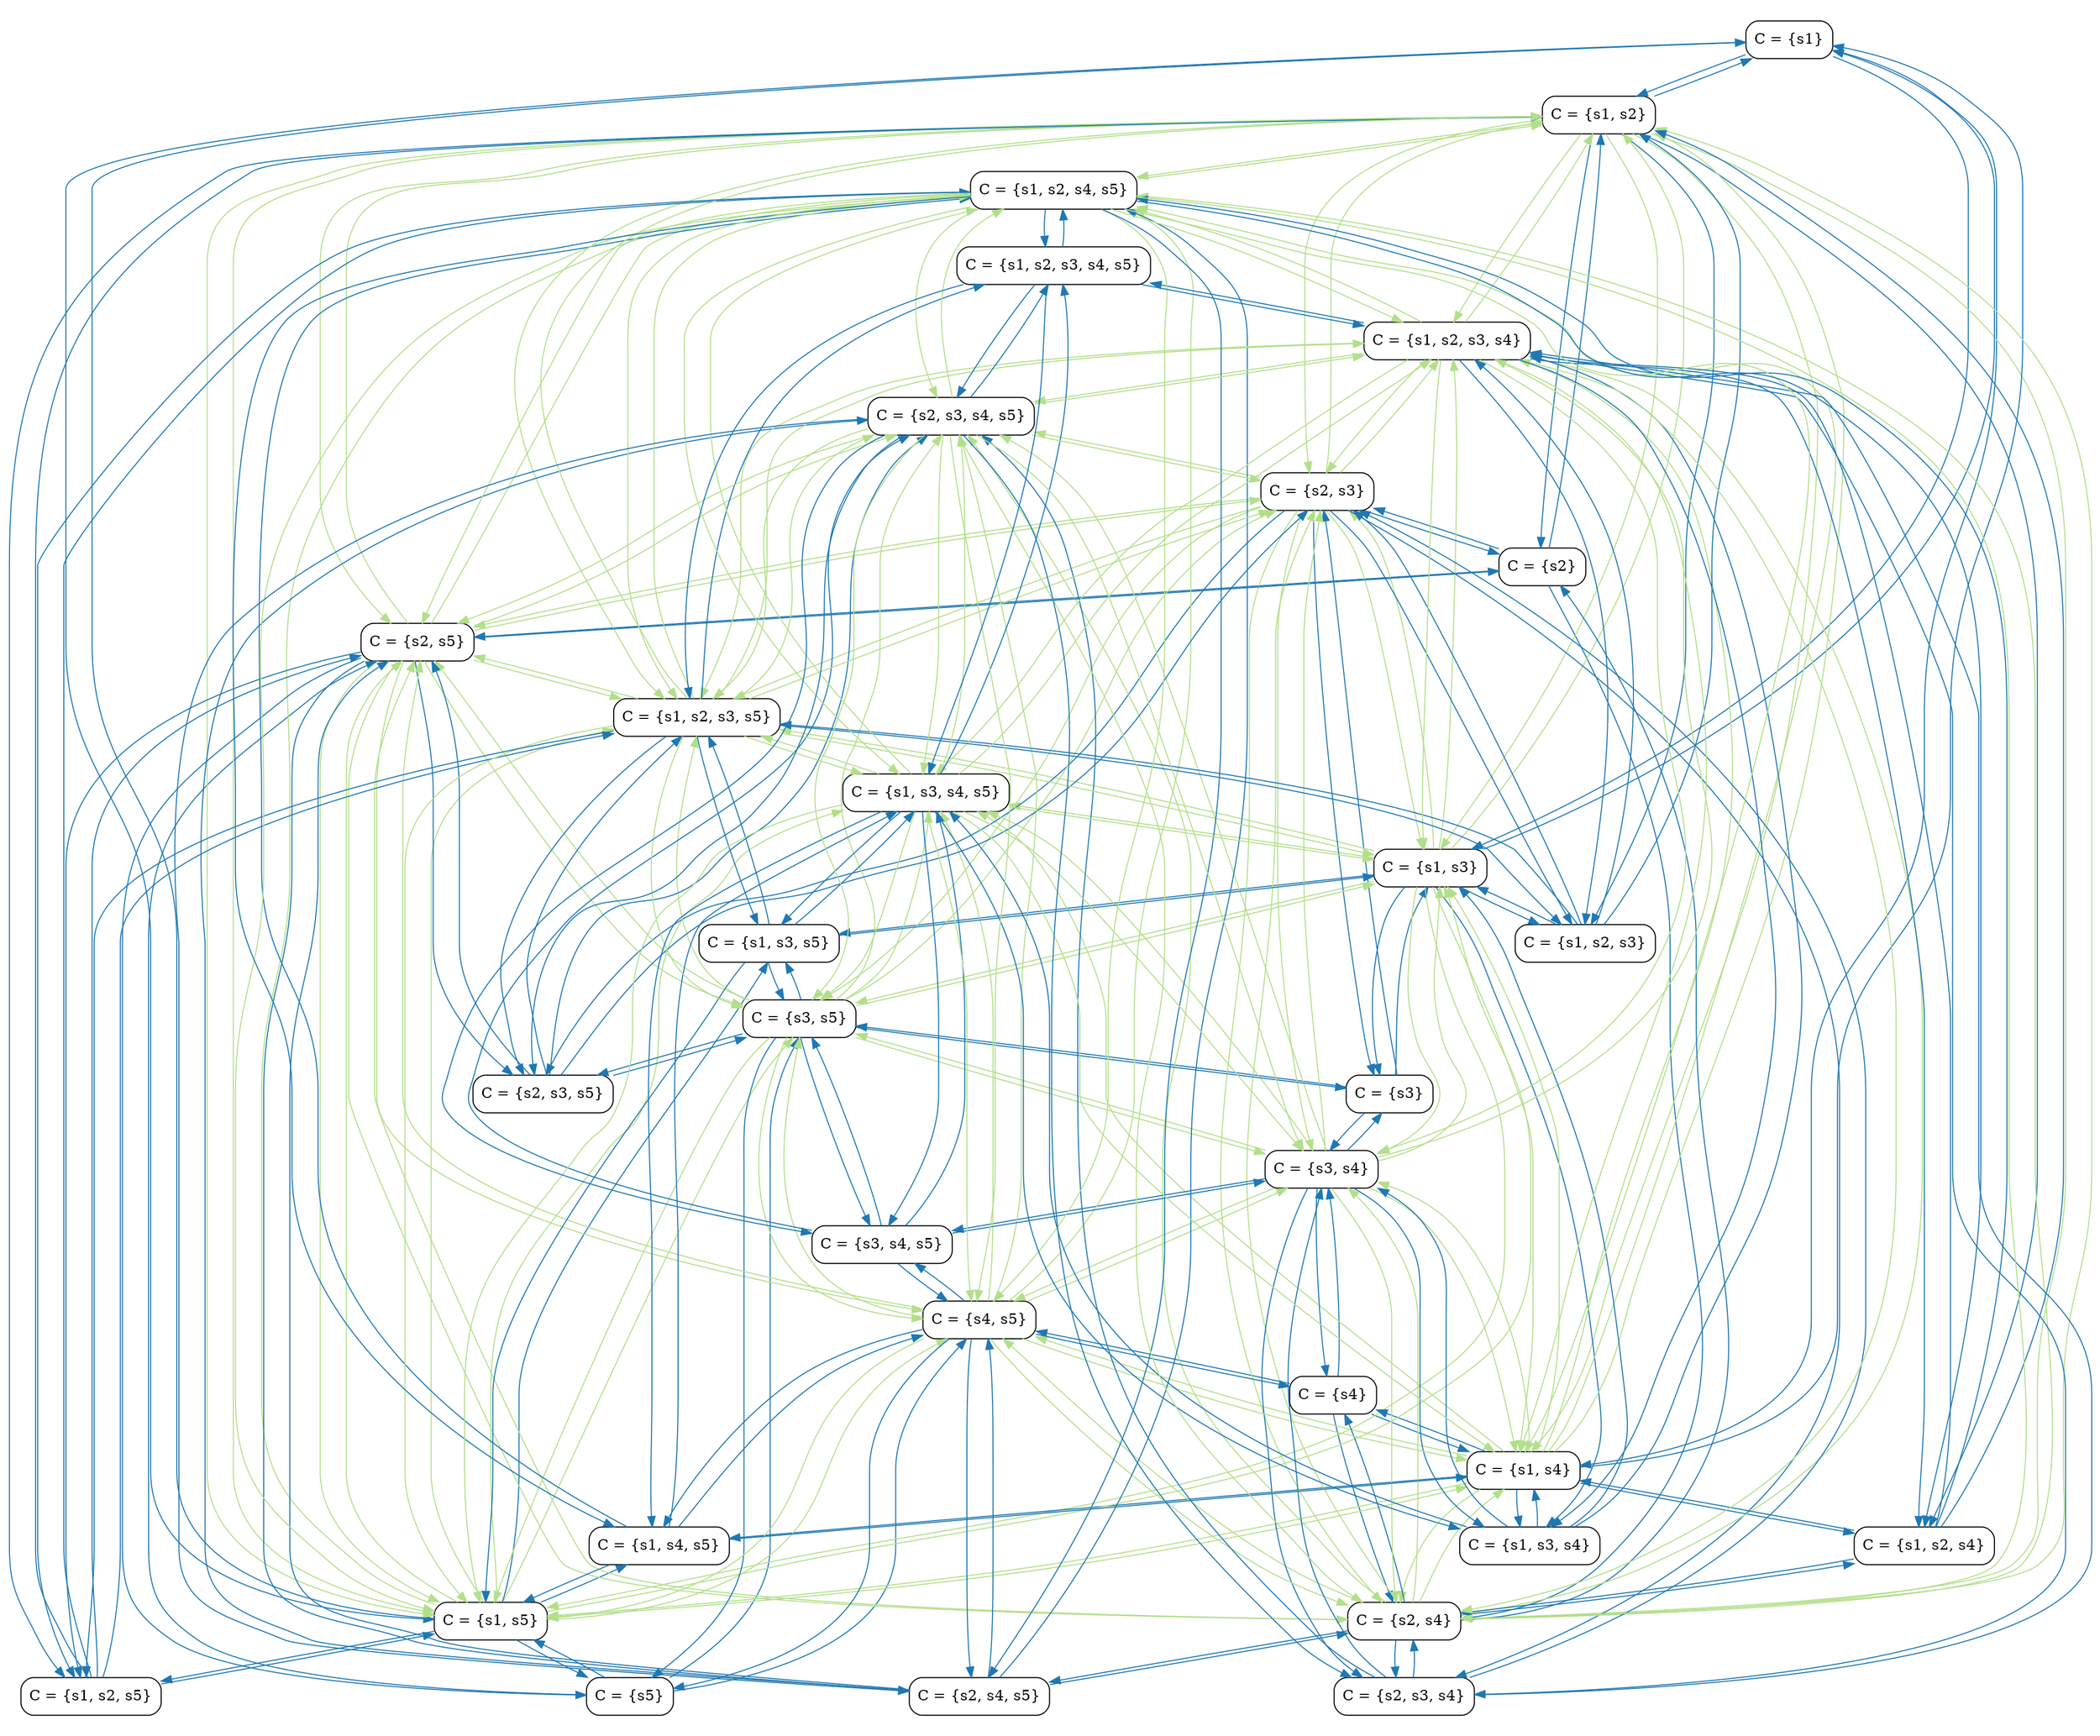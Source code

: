 strict digraph DiskGraph {
node [shape=box,style=rounded]
edge [colorscheme="paired12"]
nodesep=0.35;
subgraph cluster_graph {
color="white";
8808473574499830697 [label="C = {s1}"]
1944088641951078538 [label="C = {s2}"]
4231175384529426027 [label="C = {s3}"]
-2633296376958402868 [label="C = {s4}"]
-345005666998456275 [label="C = {s5}"]
-957631720472487767 [label="C = {s1, s2}"]
-3245086730796526008 [label="C = {s1, s3}"]
3691724306336251631 [label="C = {s1, s4}"]
1403239051469107214 [label="C = {s1, s5}"]
5211182301012988936 [label="C = {s2, s3}"]
-6224722572077138769 [label="C = {s2, s4}"]
-8511880239601601970 [label="C = {s2, s5}"]
-2306119976821457553 [label="C = {s3, s4}"]
-18601741360385138 [label="C = {s3, s5}"]
686312636592436685 [label="C = {s4, s5}"]
7566804969098913831 [label="C = {s1, s2, s3}"]
-8588874134683926400 [label="C = {s1, s2, s4}"]
-6301418017334849951 [label="C = {s1, s2, s5}"]
-95591886789787328 [label="C = {s1, s3, s4}"]
-2382810581504553055 [label="C = {s1, s3, s5}"]
2942295327309793762 [label="C = {s1, s4, s5}"]
5404334067724544285 [label="C = {s2, s3, s4}"]
7728987276484421628 [label="C = {s2, s3, s5}"]
-7099559095637073473 [label="C = {s2, s4, s5}"]
7128806586326599541 [label="C = {s3, s4, s5}"]
1368439642454690680 [label="C = {s1, s2, s3, s4}"]
3656713247774360985 [label="C = {s1, s2, s3, s5}"]
-4286040123361410086 [label="C = {s1, s2, s4, s5}"]
4256810362972022032 [label="C = {s1, s3, s4, s5}"]
-3897947087776873113 [label="C = {s2, s3, s4, s5}"]
2473245860934444228 [label="C = {s1, s2, s3, s4, s5}"]
8808473574499830697 -> -957631720472487767 [label="",color="2",fontcolor="2"];
8808473574499830697 -> -3245086730796526008 [label="",color="2",fontcolor="2"];
8808473574499830697 -> 3691724306336251631 [label="",color="2",fontcolor="2"];
8808473574499830697 -> 1403239051469107214 [label="",color="2",fontcolor="2"];
1944088641951078538 -> -957631720472487767 [label="",color="2",fontcolor="2"];
1944088641951078538 -> 5211182301012988936 [label="",color="2",fontcolor="2"];
1944088641951078538 -> -6224722572077138769 [label="",color="2",fontcolor="2"];
1944088641951078538 -> -8511880239601601970 [label="",color="2",fontcolor="2"];
4231175384529426027 -> -3245086730796526008 [label="",color="2",fontcolor="2"];
4231175384529426027 -> 5211182301012988936 [label="",color="2",fontcolor="2"];
4231175384529426027 -> -2306119976821457553 [label="",color="2",fontcolor="2"];
4231175384529426027 -> -18601741360385138 [label="",color="2",fontcolor="2"];
-2633296376958402868 -> 3691724306336251631 [label="",color="2",fontcolor="2"];
-2633296376958402868 -> -6224722572077138769 [label="",color="2",fontcolor="2"];
-2633296376958402868 -> -2306119976821457553 [label="",color="2",fontcolor="2"];
-2633296376958402868 -> 686312636592436685 [label="",color="2",fontcolor="2"];
-345005666998456275 -> 1403239051469107214 [label="",color="2",fontcolor="2"];
-345005666998456275 -> -8511880239601601970 [label="",color="2",fontcolor="2"];
-345005666998456275 -> -18601741360385138 [label="",color="2",fontcolor="2"];
-345005666998456275 -> 686312636592436685 [label="",color="2",fontcolor="2"];
-957631720472487767 -> 1944088641951078538 [label="",color="2",fontcolor="2"];
-957631720472487767 -> 8808473574499830697 [label="",color="2",fontcolor="2"];
-957631720472487767 -> 7566804969098913831 [label="",color="2",fontcolor="2"];
-957631720472487767 -> -8588874134683926400 [label="",color="2",fontcolor="2"];
-957631720472487767 -> -6301418017334849951 [label="",color="2",fontcolor="2"];
-957631720472487767 -> -3245086730796526008 [label="",color="3",fontcolor="3"];
-957631720472487767 -> 3691724306336251631 [label="",color="3",fontcolor="3"];
-957631720472487767 -> 1403239051469107214 [label="",color="3",fontcolor="3"];
-957631720472487767 -> 5211182301012988936 [label="",color="3",fontcolor="3"];
-957631720472487767 -> -6224722572077138769 [label="",color="3",fontcolor="3"];
-957631720472487767 -> -8511880239601601970 [label="",color="3",fontcolor="3"];
-957631720472487767 -> 1368439642454690680 [label="",color="3",fontcolor="3"];
-957631720472487767 -> 3656713247774360985 [label="",color="3",fontcolor="3"];
-957631720472487767 -> -4286040123361410086 [label="",color="3",fontcolor="3"];
-3245086730796526008 -> 4231175384529426027 [label="",color="2",fontcolor="2"];
-3245086730796526008 -> 7566804969098913831 [label="",color="2",fontcolor="2"];
-3245086730796526008 -> 8808473574499830697 [label="",color="2",fontcolor="2"];
-3245086730796526008 -> -95591886789787328 [label="",color="2",fontcolor="2"];
-3245086730796526008 -> -2382810581504553055 [label="",color="2",fontcolor="2"];
-3245086730796526008 -> -957631720472487767 [label="",color="3",fontcolor="3"];
-3245086730796526008 -> 3691724306336251631 [label="",color="3",fontcolor="3"];
-3245086730796526008 -> 1403239051469107214 [label="",color="3",fontcolor="3"];
-3245086730796526008 -> 5211182301012988936 [label="",color="3",fontcolor="3"];
-3245086730796526008 -> -2306119976821457553 [label="",color="3",fontcolor="3"];
-3245086730796526008 -> -18601741360385138 [label="",color="3",fontcolor="3"];
-3245086730796526008 -> 1368439642454690680 [label="",color="3",fontcolor="3"];
-3245086730796526008 -> 3656713247774360985 [label="",color="3",fontcolor="3"];
-3245086730796526008 -> 4256810362972022032 [label="",color="3",fontcolor="3"];
3691724306336251631 -> -2633296376958402868 [label="",color="2",fontcolor="2"];
3691724306336251631 -> -8588874134683926400 [label="",color="2",fontcolor="2"];
3691724306336251631 -> -95591886789787328 [label="",color="2",fontcolor="2"];
3691724306336251631 -> 8808473574499830697 [label="",color="2",fontcolor="2"];
3691724306336251631 -> 2942295327309793762 [label="",color="2",fontcolor="2"];
3691724306336251631 -> -957631720472487767 [label="",color="3",fontcolor="3"];
3691724306336251631 -> -3245086730796526008 [label="",color="3",fontcolor="3"];
3691724306336251631 -> 1403239051469107214 [label="",color="3",fontcolor="3"];
3691724306336251631 -> -6224722572077138769 [label="",color="3",fontcolor="3"];
3691724306336251631 -> -2306119976821457553 [label="",color="3",fontcolor="3"];
3691724306336251631 -> 686312636592436685 [label="",color="3",fontcolor="3"];
3691724306336251631 -> 1368439642454690680 [label="",color="3",fontcolor="3"];
3691724306336251631 -> -4286040123361410086 [label="",color="3",fontcolor="3"];
3691724306336251631 -> 4256810362972022032 [label="",color="3",fontcolor="3"];
1403239051469107214 -> -345005666998456275 [label="",color="2",fontcolor="2"];
1403239051469107214 -> -6301418017334849951 [label="",color="2",fontcolor="2"];
1403239051469107214 -> -2382810581504553055 [label="",color="2",fontcolor="2"];
1403239051469107214 -> 2942295327309793762 [label="",color="2",fontcolor="2"];
1403239051469107214 -> 8808473574499830697 [label="",color="2",fontcolor="2"];
1403239051469107214 -> -957631720472487767 [label="",color="3",fontcolor="3"];
1403239051469107214 -> -3245086730796526008 [label="",color="3",fontcolor="3"];
1403239051469107214 -> 3691724306336251631 [label="",color="3",fontcolor="3"];
1403239051469107214 -> -8511880239601601970 [label="",color="3",fontcolor="3"];
1403239051469107214 -> -18601741360385138 [label="",color="3",fontcolor="3"];
1403239051469107214 -> 686312636592436685 [label="",color="3",fontcolor="3"];
1403239051469107214 -> 3656713247774360985 [label="",color="3",fontcolor="3"];
1403239051469107214 -> -4286040123361410086 [label="",color="3",fontcolor="3"];
1403239051469107214 -> 4256810362972022032 [label="",color="3",fontcolor="3"];
5211182301012988936 -> 7566804969098913831 [label="",color="2",fontcolor="2"];
5211182301012988936 -> 4231175384529426027 [label="",color="2",fontcolor="2"];
5211182301012988936 -> 1944088641951078538 [label="",color="2",fontcolor="2"];
5211182301012988936 -> 5404334067724544285 [label="",color="2",fontcolor="2"];
5211182301012988936 -> 7728987276484421628 [label="",color="2",fontcolor="2"];
5211182301012988936 -> -957631720472487767 [label="",color="3",fontcolor="3"];
5211182301012988936 -> -3245086730796526008 [label="",color="3",fontcolor="3"];
5211182301012988936 -> -6224722572077138769 [label="",color="3",fontcolor="3"];
5211182301012988936 -> -8511880239601601970 [label="",color="3",fontcolor="3"];
5211182301012988936 -> -2306119976821457553 [label="",color="3",fontcolor="3"];
5211182301012988936 -> -18601741360385138 [label="",color="3",fontcolor="3"];
5211182301012988936 -> 1368439642454690680 [label="",color="3",fontcolor="3"];
5211182301012988936 -> 3656713247774360985 [label="",color="3",fontcolor="3"];
5211182301012988936 -> -3897947087776873113 [label="",color="3",fontcolor="3"];
-6224722572077138769 -> -8588874134683926400 [label="",color="2",fontcolor="2"];
-6224722572077138769 -> -2633296376958402868 [label="",color="2",fontcolor="2"];
-6224722572077138769 -> 5404334067724544285 [label="",color="2",fontcolor="2"];
-6224722572077138769 -> 1944088641951078538 [label="",color="2",fontcolor="2"];
-6224722572077138769 -> -7099559095637073473 [label="",color="2",fontcolor="2"];
-6224722572077138769 -> -957631720472487767 [label="",color="3",fontcolor="3"];
-6224722572077138769 -> 3691724306336251631 [label="",color="3",fontcolor="3"];
-6224722572077138769 -> 5211182301012988936 [label="",color="3",fontcolor="3"];
-6224722572077138769 -> -8511880239601601970 [label="",color="3",fontcolor="3"];
-6224722572077138769 -> -2306119976821457553 [label="",color="3",fontcolor="3"];
-6224722572077138769 -> 686312636592436685 [label="",color="3",fontcolor="3"];
-6224722572077138769 -> 1368439642454690680 [label="",color="3",fontcolor="3"];
-6224722572077138769 -> -4286040123361410086 [label="",color="3",fontcolor="3"];
-6224722572077138769 -> -3897947087776873113 [label="",color="3",fontcolor="3"];
-8511880239601601970 -> -6301418017334849951 [label="",color="2",fontcolor="2"];
-8511880239601601970 -> -345005666998456275 [label="",color="2",fontcolor="2"];
-8511880239601601970 -> 7728987276484421628 [label="",color="2",fontcolor="2"];
-8511880239601601970 -> -7099559095637073473 [label="",color="2",fontcolor="2"];
-8511880239601601970 -> 1944088641951078538 [label="",color="2",fontcolor="2"];
-8511880239601601970 -> -957631720472487767 [label="",color="3",fontcolor="3"];
-8511880239601601970 -> 1403239051469107214 [label="",color="3",fontcolor="3"];
-8511880239601601970 -> 5211182301012988936 [label="",color="3",fontcolor="3"];
-8511880239601601970 -> -6224722572077138769 [label="",color="3",fontcolor="3"];
-8511880239601601970 -> -18601741360385138 [label="",color="3",fontcolor="3"];
-8511880239601601970 -> 686312636592436685 [label="",color="3",fontcolor="3"];
-8511880239601601970 -> 3656713247774360985 [label="",color="3",fontcolor="3"];
-8511880239601601970 -> -4286040123361410086 [label="",color="3",fontcolor="3"];
-8511880239601601970 -> -3897947087776873113 [label="",color="3",fontcolor="3"];
-2306119976821457553 -> -95591886789787328 [label="",color="2",fontcolor="2"];
-2306119976821457553 -> 5404334067724544285 [label="",color="2",fontcolor="2"];
-2306119976821457553 -> -2633296376958402868 [label="",color="2",fontcolor="2"];
-2306119976821457553 -> 4231175384529426027 [label="",color="2",fontcolor="2"];
-2306119976821457553 -> 7128806586326599541 [label="",color="2",fontcolor="2"];
-2306119976821457553 -> -3245086730796526008 [label="",color="3",fontcolor="3"];
-2306119976821457553 -> 3691724306336251631 [label="",color="3",fontcolor="3"];
-2306119976821457553 -> 5211182301012988936 [label="",color="3",fontcolor="3"];
-2306119976821457553 -> -6224722572077138769 [label="",color="3",fontcolor="3"];
-2306119976821457553 -> -18601741360385138 [label="",color="3",fontcolor="3"];
-2306119976821457553 -> 686312636592436685 [label="",color="3",fontcolor="3"];
-2306119976821457553 -> 1368439642454690680 [label="",color="3",fontcolor="3"];
-2306119976821457553 -> 4256810362972022032 [label="",color="3",fontcolor="3"];
-2306119976821457553 -> -3897947087776873113 [label="",color="3",fontcolor="3"];
-18601741360385138 -> -2382810581504553055 [label="",color="2",fontcolor="2"];
-18601741360385138 -> 7728987276484421628 [label="",color="2",fontcolor="2"];
-18601741360385138 -> -345005666998456275 [label="",color="2",fontcolor="2"];
-18601741360385138 -> 7128806586326599541 [label="",color="2",fontcolor="2"];
-18601741360385138 -> 4231175384529426027 [label="",color="2",fontcolor="2"];
-18601741360385138 -> -3245086730796526008 [label="",color="3",fontcolor="3"];
-18601741360385138 -> 1403239051469107214 [label="",color="3",fontcolor="3"];
-18601741360385138 -> 5211182301012988936 [label="",color="3",fontcolor="3"];
-18601741360385138 -> -8511880239601601970 [label="",color="3",fontcolor="3"];
-18601741360385138 -> -2306119976821457553 [label="",color="3",fontcolor="3"];
-18601741360385138 -> 686312636592436685 [label="",color="3",fontcolor="3"];
-18601741360385138 -> 3656713247774360985 [label="",color="3",fontcolor="3"];
-18601741360385138 -> 4256810362972022032 [label="",color="3",fontcolor="3"];
-18601741360385138 -> -3897947087776873113 [label="",color="3",fontcolor="3"];
686312636592436685 -> 2942295327309793762 [label="",color="2",fontcolor="2"];
686312636592436685 -> -7099559095637073473 [label="",color="2",fontcolor="2"];
686312636592436685 -> 7128806586326599541 [label="",color="2",fontcolor="2"];
686312636592436685 -> -345005666998456275 [label="",color="2",fontcolor="2"];
686312636592436685 -> -2633296376958402868 [label="",color="2",fontcolor="2"];
686312636592436685 -> 3691724306336251631 [label="",color="3",fontcolor="3"];
686312636592436685 -> 1403239051469107214 [label="",color="3",fontcolor="3"];
686312636592436685 -> -6224722572077138769 [label="",color="3",fontcolor="3"];
686312636592436685 -> -8511880239601601970 [label="",color="3",fontcolor="3"];
686312636592436685 -> -2306119976821457553 [label="",color="3",fontcolor="3"];
686312636592436685 -> -18601741360385138 [label="",color="3",fontcolor="3"];
686312636592436685 -> -4286040123361410086 [label="",color="3",fontcolor="3"];
686312636592436685 -> 4256810362972022032 [label="",color="3",fontcolor="3"];
686312636592436685 -> -3897947087776873113 [label="",color="3",fontcolor="3"];
7566804969098913831 -> 5211182301012988936 [label="",color="2",fontcolor="2"];
7566804969098913831 -> -3245086730796526008 [label="",color="2",fontcolor="2"];
7566804969098913831 -> -957631720472487767 [label="",color="2",fontcolor="2"];
7566804969098913831 -> 1368439642454690680 [label="",color="2",fontcolor="2"];
7566804969098913831 -> 3656713247774360985 [label="",color="2",fontcolor="2"];
-8588874134683926400 -> -6224722572077138769 [label="",color="2",fontcolor="2"];
-8588874134683926400 -> 3691724306336251631 [label="",color="2",fontcolor="2"];
-8588874134683926400 -> 1368439642454690680 [label="",color="2",fontcolor="2"];
-8588874134683926400 -> -957631720472487767 [label="",color="2",fontcolor="2"];
-8588874134683926400 -> -4286040123361410086 [label="",color="2",fontcolor="2"];
-6301418017334849951 -> -8511880239601601970 [label="",color="2",fontcolor="2"];
-6301418017334849951 -> 1403239051469107214 [label="",color="2",fontcolor="2"];
-6301418017334849951 -> 3656713247774360985 [label="",color="2",fontcolor="2"];
-6301418017334849951 -> -4286040123361410086 [label="",color="2",fontcolor="2"];
-6301418017334849951 -> -957631720472487767 [label="",color="2",fontcolor="2"];
-95591886789787328 -> -2306119976821457553 [label="",color="2",fontcolor="2"];
-95591886789787328 -> 1368439642454690680 [label="",color="2",fontcolor="2"];
-95591886789787328 -> 3691724306336251631 [label="",color="2",fontcolor="2"];
-95591886789787328 -> -3245086730796526008 [label="",color="2",fontcolor="2"];
-95591886789787328 -> 4256810362972022032 [label="",color="2",fontcolor="2"];
-2382810581504553055 -> -18601741360385138 [label="",color="2",fontcolor="2"];
-2382810581504553055 -> 3656713247774360985 [label="",color="2",fontcolor="2"];
-2382810581504553055 -> 1403239051469107214 [label="",color="2",fontcolor="2"];
-2382810581504553055 -> 4256810362972022032 [label="",color="2",fontcolor="2"];
-2382810581504553055 -> -3245086730796526008 [label="",color="2",fontcolor="2"];
2942295327309793762 -> 686312636592436685 [label="",color="2",fontcolor="2"];
2942295327309793762 -> -4286040123361410086 [label="",color="2",fontcolor="2"];
2942295327309793762 -> 4256810362972022032 [label="",color="2",fontcolor="2"];
2942295327309793762 -> 1403239051469107214 [label="",color="2",fontcolor="2"];
2942295327309793762 -> 3691724306336251631 [label="",color="2",fontcolor="2"];
5404334067724544285 -> 1368439642454690680 [label="",color="2",fontcolor="2"];
5404334067724544285 -> -2306119976821457553 [label="",color="2",fontcolor="2"];
5404334067724544285 -> -6224722572077138769 [label="",color="2",fontcolor="2"];
5404334067724544285 -> 5211182301012988936 [label="",color="2",fontcolor="2"];
5404334067724544285 -> -3897947087776873113 [label="",color="2",fontcolor="2"];
7728987276484421628 -> 3656713247774360985 [label="",color="2",fontcolor="2"];
7728987276484421628 -> -18601741360385138 [label="",color="2",fontcolor="2"];
7728987276484421628 -> -8511880239601601970 [label="",color="2",fontcolor="2"];
7728987276484421628 -> -3897947087776873113 [label="",color="2",fontcolor="2"];
7728987276484421628 -> 5211182301012988936 [label="",color="2",fontcolor="2"];
-7099559095637073473 -> -4286040123361410086 [label="",color="2",fontcolor="2"];
-7099559095637073473 -> 686312636592436685 [label="",color="2",fontcolor="2"];
-7099559095637073473 -> -3897947087776873113 [label="",color="2",fontcolor="2"];
-7099559095637073473 -> -8511880239601601970 [label="",color="2",fontcolor="2"];
-7099559095637073473 -> -6224722572077138769 [label="",color="2",fontcolor="2"];
7128806586326599541 -> 4256810362972022032 [label="",color="2",fontcolor="2"];
7128806586326599541 -> -3897947087776873113 [label="",color="2",fontcolor="2"];
7128806586326599541 -> 686312636592436685 [label="",color="2",fontcolor="2"];
7128806586326599541 -> -18601741360385138 [label="",color="2",fontcolor="2"];
7128806586326599541 -> -2306119976821457553 [label="",color="2",fontcolor="2"];
1368439642454690680 -> 5404334067724544285 [label="",color="2",fontcolor="2"];
1368439642454690680 -> -95591886789787328 [label="",color="2",fontcolor="2"];
1368439642454690680 -> -8588874134683926400 [label="",color="2",fontcolor="2"];
1368439642454690680 -> 7566804969098913831 [label="",color="2",fontcolor="2"];
1368439642454690680 -> 2473245860934444228 [label="",color="2",fontcolor="2"];
1368439642454690680 -> -957631720472487767 [label="",color="3",fontcolor="3"];
1368439642454690680 -> -3245086730796526008 [label="",color="3",fontcolor="3"];
1368439642454690680 -> 3691724306336251631 [label="",color="3",fontcolor="3"];
1368439642454690680 -> 5211182301012988936 [label="",color="3",fontcolor="3"];
1368439642454690680 -> -6224722572077138769 [label="",color="3",fontcolor="3"];
1368439642454690680 -> -2306119976821457553 [label="",color="3",fontcolor="3"];
1368439642454690680 -> 3656713247774360985 [label="",color="3",fontcolor="3"];
1368439642454690680 -> -4286040123361410086 [label="",color="3",fontcolor="3"];
1368439642454690680 -> 4256810362972022032 [label="",color="3",fontcolor="3"];
1368439642454690680 -> -3897947087776873113 [label="",color="3",fontcolor="3"];
3656713247774360985 -> 7728987276484421628 [label="",color="2",fontcolor="2"];
3656713247774360985 -> -2382810581504553055 [label="",color="2",fontcolor="2"];
3656713247774360985 -> -6301418017334849951 [label="",color="2",fontcolor="2"];
3656713247774360985 -> 2473245860934444228 [label="",color="2",fontcolor="2"];
3656713247774360985 -> 7566804969098913831 [label="",color="2",fontcolor="2"];
3656713247774360985 -> -957631720472487767 [label="",color="3",fontcolor="3"];
3656713247774360985 -> -3245086730796526008 [label="",color="3",fontcolor="3"];
3656713247774360985 -> 1403239051469107214 [label="",color="3",fontcolor="3"];
3656713247774360985 -> 5211182301012988936 [label="",color="3",fontcolor="3"];
3656713247774360985 -> -8511880239601601970 [label="",color="3",fontcolor="3"];
3656713247774360985 -> -18601741360385138 [label="",color="3",fontcolor="3"];
3656713247774360985 -> 1368439642454690680 [label="",color="3",fontcolor="3"];
3656713247774360985 -> -4286040123361410086 [label="",color="3",fontcolor="3"];
3656713247774360985 -> 4256810362972022032 [label="",color="3",fontcolor="3"];
3656713247774360985 -> -3897947087776873113 [label="",color="3",fontcolor="3"];
-4286040123361410086 -> -7099559095637073473 [label="",color="2",fontcolor="2"];
-4286040123361410086 -> 2942295327309793762 [label="",color="2",fontcolor="2"];
-4286040123361410086 -> 2473245860934444228 [label="",color="2",fontcolor="2"];
-4286040123361410086 -> -6301418017334849951 [label="",color="2",fontcolor="2"];
-4286040123361410086 -> -8588874134683926400 [label="",color="2",fontcolor="2"];
-4286040123361410086 -> -957631720472487767 [label="",color="3",fontcolor="3"];
-4286040123361410086 -> 3691724306336251631 [label="",color="3",fontcolor="3"];
-4286040123361410086 -> 1403239051469107214 [label="",color="3",fontcolor="3"];
-4286040123361410086 -> -6224722572077138769 [label="",color="3",fontcolor="3"];
-4286040123361410086 -> -8511880239601601970 [label="",color="3",fontcolor="3"];
-4286040123361410086 -> 686312636592436685 [label="",color="3",fontcolor="3"];
-4286040123361410086 -> 1368439642454690680 [label="",color="3",fontcolor="3"];
-4286040123361410086 -> 3656713247774360985 [label="",color="3",fontcolor="3"];
-4286040123361410086 -> 4256810362972022032 [label="",color="3",fontcolor="3"];
-4286040123361410086 -> -3897947087776873113 [label="",color="3",fontcolor="3"];
4256810362972022032 -> 7128806586326599541 [label="",color="2",fontcolor="2"];
4256810362972022032 -> 2473245860934444228 [label="",color="2",fontcolor="2"];
4256810362972022032 -> 2942295327309793762 [label="",color="2",fontcolor="2"];
4256810362972022032 -> -2382810581504553055 [label="",color="2",fontcolor="2"];
4256810362972022032 -> -95591886789787328 [label="",color="2",fontcolor="2"];
4256810362972022032 -> -3245086730796526008 [label="",color="3",fontcolor="3"];
4256810362972022032 -> 3691724306336251631 [label="",color="3",fontcolor="3"];
4256810362972022032 -> 1403239051469107214 [label="",color="3",fontcolor="3"];
4256810362972022032 -> -2306119976821457553 [label="",color="3",fontcolor="3"];
4256810362972022032 -> -18601741360385138 [label="",color="3",fontcolor="3"];
4256810362972022032 -> 686312636592436685 [label="",color="3",fontcolor="3"];
4256810362972022032 -> 1368439642454690680 [label="",color="3",fontcolor="3"];
4256810362972022032 -> 3656713247774360985 [label="",color="3",fontcolor="3"];
4256810362972022032 -> -4286040123361410086 [label="",color="3",fontcolor="3"];
4256810362972022032 -> -3897947087776873113 [label="",color="3",fontcolor="3"];
-3897947087776873113 -> 2473245860934444228 [label="",color="2",fontcolor="2"];
-3897947087776873113 -> 7128806586326599541 [label="",color="2",fontcolor="2"];
-3897947087776873113 -> -7099559095637073473 [label="",color="2",fontcolor="2"];
-3897947087776873113 -> 7728987276484421628 [label="",color="2",fontcolor="2"];
-3897947087776873113 -> 5404334067724544285 [label="",color="2",fontcolor="2"];
-3897947087776873113 -> 5211182301012988936 [label="",color="3",fontcolor="3"];
-3897947087776873113 -> -6224722572077138769 [label="",color="3",fontcolor="3"];
-3897947087776873113 -> -8511880239601601970 [label="",color="3",fontcolor="3"];
-3897947087776873113 -> -2306119976821457553 [label="",color="3",fontcolor="3"];
-3897947087776873113 -> -18601741360385138 [label="",color="3",fontcolor="3"];
-3897947087776873113 -> 686312636592436685 [label="",color="3",fontcolor="3"];
-3897947087776873113 -> 1368439642454690680 [label="",color="3",fontcolor="3"];
-3897947087776873113 -> 3656713247774360985 [label="",color="3",fontcolor="3"];
-3897947087776873113 -> -4286040123361410086 [label="",color="3",fontcolor="3"];
-3897947087776873113 -> 4256810362972022032 [label="",color="3",fontcolor="3"];
2473245860934444228 -> -3897947087776873113 [label="",color="2",fontcolor="2"];
2473245860934444228 -> 4256810362972022032 [label="",color="2",fontcolor="2"];
2473245860934444228 -> -4286040123361410086 [label="",color="2",fontcolor="2"];
2473245860934444228 -> 3656713247774360985 [label="",color="2",fontcolor="2"];
2473245860934444228 -> 1368439642454690680 [label="",color="2",fontcolor="2"];

}
subgraph cluster_legend {graph[style=bold];label = "Next State Actions" style="solid"
node [ labeljust="l",colorscheme="paired12",style=filled,shape=record ]


}}